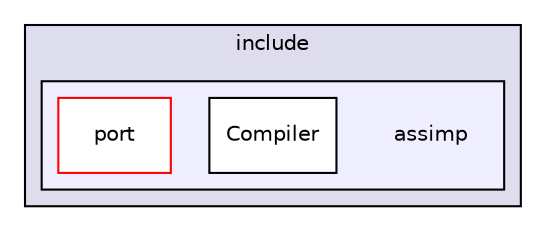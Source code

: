 digraph "ext/assimp/include/assimp" {
  compound=true
  node [ fontsize="10", fontname="Helvetica"];
  edge [ labelfontsize="10", labelfontname="Helvetica"];
  subgraph clusterdir_9eb2a12bc870c1059dcb3f24c849e643 {
    graph [ bgcolor="#ddddee", pencolor="black", label="include" fontname="Helvetica", fontsize="10", URL="dir_9eb2a12bc870c1059dcb3f24c849e643.html"]
  subgraph clusterdir_520a70b6b26d310861f7df47171224e2 {
    graph [ bgcolor="#eeeeff", pencolor="black", label="" URL="dir_520a70b6b26d310861f7df47171224e2.html"];
    dir_520a70b6b26d310861f7df47171224e2 [shape=plaintext label="assimp"];
    dir_173715d730489a991c6c23e076b33a29 [shape=box label="Compiler" color="black" fillcolor="white" style="filled" URL="dir_173715d730489a991c6c23e076b33a29.html"];
    dir_971b48ef5e3e574dc12f8a78ed162b56 [shape=box label="port" color="red" fillcolor="white" style="filled" URL="dir_971b48ef5e3e574dc12f8a78ed162b56.html"];
  }
  }
}
